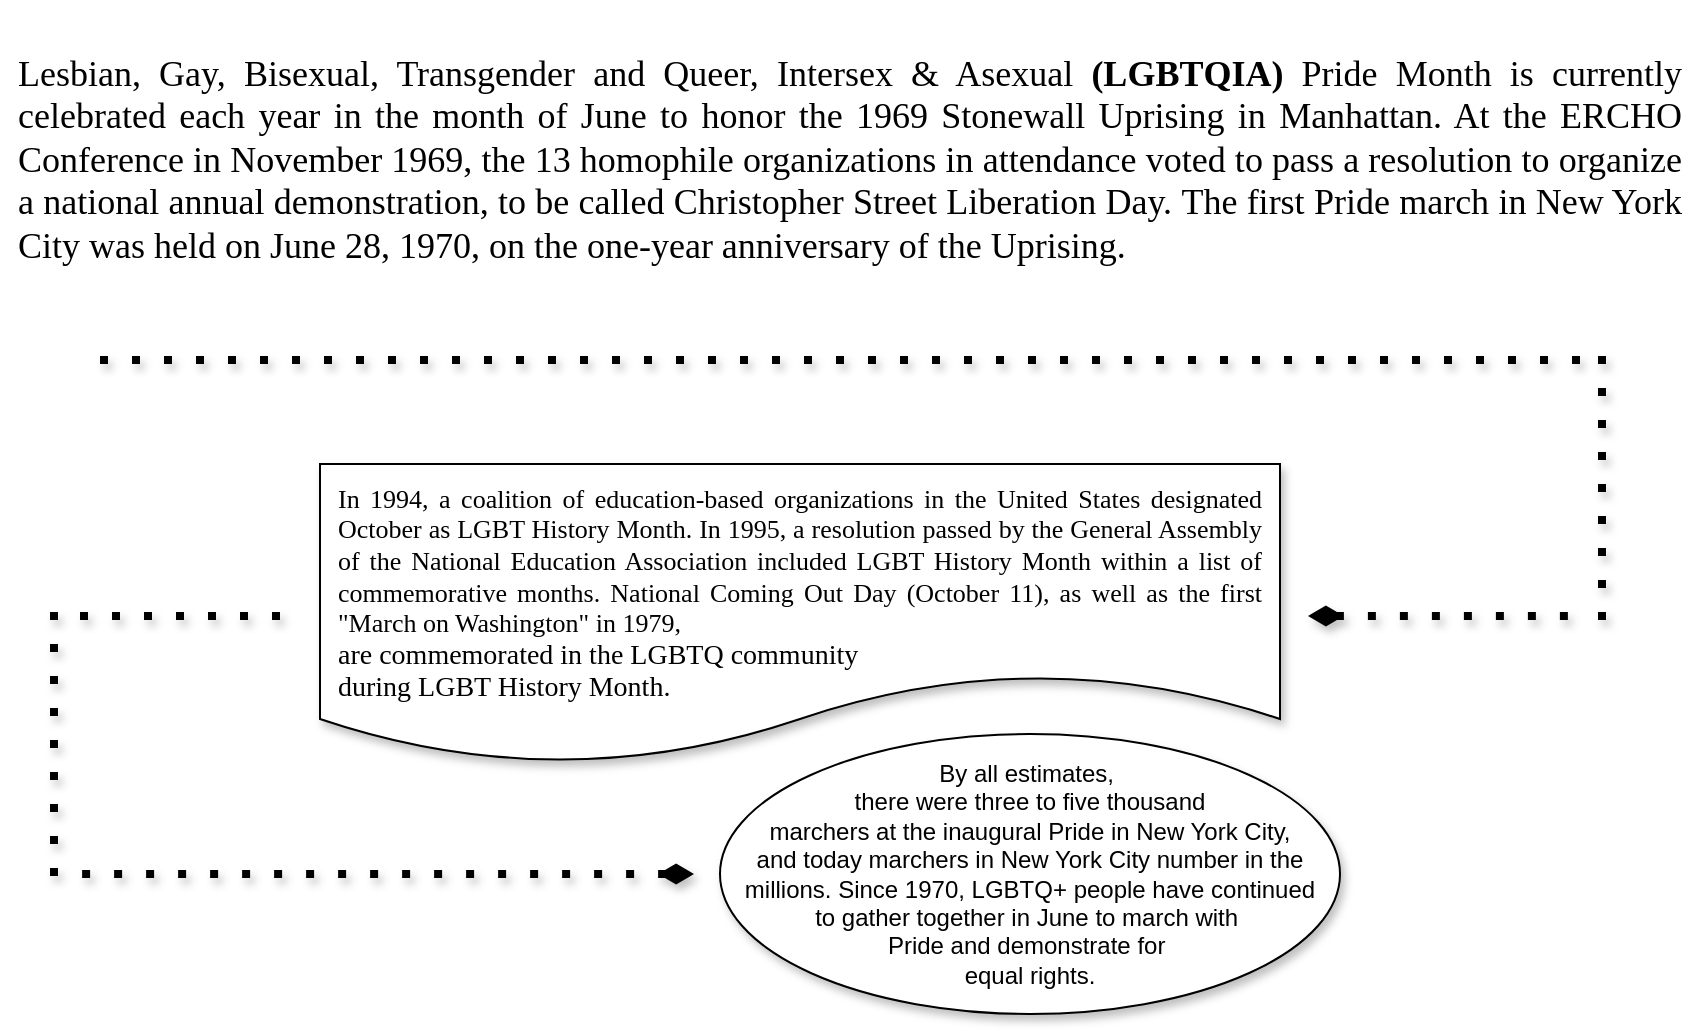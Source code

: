 <mxfile version="24.6.2" type="github">
  <diagram name="Page-1" id="uHh3shtCHyWxDmY_Cp5f">
    <mxGraphModel dx="1803" dy="683" grid="1" gridSize="10" guides="1" tooltips="1" connect="1" arrows="1" fold="1" page="1" pageScale="1" pageWidth="850" pageHeight="1100" math="0" shadow="0">
      <root>
        <mxCell id="0" />
        <mxCell id="1" parent="0" />
        <mxCell id="DjwjksHMTlBEf1zUzT7C-1" value="&lt;div style=&quot;text-align: justify;&quot;&gt;&lt;span style=&quot;font-size: 18px; font-family: Verdana; caret-color: rgb(255, 0, 0); text-align: start;&quot;&gt;Lesbian, Gay, Bisexual, Transgender and Queer, Intersex &amp;amp; Asexual&lt;span style=&quot;&quot; class=&quot;Apple-converted-space&quot;&gt;&amp;nbsp;&lt;/span&gt;&lt;/span&gt;&lt;b style=&quot;font-size: 18px; font-family: Verdana; caret-color: rgb(255, 0, 0); text-align: start;&quot;&gt;(LGBTQIA)&lt;/b&gt;&lt;span style=&quot;font-size: 18px; font-family: Verdana; caret-color: rgb(255, 0, 0); text-align: start;&quot;&gt;&lt;span class=&quot;Apple-converted-space&quot;&gt;&amp;nbsp;&lt;/span&gt;Pride Month is currently celebrated each year in the month of June to honor the&lt;span class=&quot;Apple-converted-space&quot;&gt;&amp;nbsp;&lt;/span&gt;&lt;/span&gt;&lt;font face=&quot;Verdana&quot;&gt;&lt;span style=&quot;font-size: 18px; text-align: start;&quot;&gt;1969 Stonewall Uprising in Manhattan&lt;/span&gt;&lt;/font&gt;&lt;span style=&quot;font-size: 18px; font-family: Verdana; caret-color: rgb(255, 0, 0); text-align: start;&quot;&gt;. At the ERCHO Conference in November 1969, the 13 homophile organizations in attendance voted to pass a resolution to organize a national annual demonstration, to be called Christopher Street Liberation Day.&amp;nbsp;The first Pride march in New York City was held on June 28, 1970, on the one-year anniversary of the Uprising.&lt;/span&gt;&lt;/div&gt;" style="text;html=1;align=center;verticalAlign=middle;whiteSpace=wrap;rounded=0;spacing=10;" vertex="1" parent="1">
          <mxGeometry width="850" height="160" as="geometry" />
        </mxCell>
        <mxCell id="DjwjksHMTlBEf1zUzT7C-2" value="" style="endArrow=none;dashed=1;html=1;dashPattern=1 3;strokeWidth=4;rounded=0;shadow=1;" edge="1" parent="1">
          <mxGeometry width="50" height="50" relative="1" as="geometry">
            <mxPoint x="50" y="180" as="sourcePoint" />
            <mxPoint x="800" y="180" as="targetPoint" />
          </mxGeometry>
        </mxCell>
        <mxCell id="DjwjksHMTlBEf1zUzT7C-3" value="" style="endArrow=none;dashed=1;html=1;dashPattern=1 3;strokeWidth=4;rounded=0;shadow=1;" edge="1" parent="1">
          <mxGeometry width="50" height="50" relative="1" as="geometry">
            <mxPoint x="801" y="310" as="sourcePoint" />
            <mxPoint x="801" y="170" as="targetPoint" />
          </mxGeometry>
        </mxCell>
        <mxCell id="DjwjksHMTlBEf1zUzT7C-4" value="" style="endArrow=none;dashed=1;html=1;dashPattern=1 3;strokeWidth=4;rounded=0;shadow=1;startArrow=diamondThin;startFill=1;" edge="1" parent="1">
          <mxGeometry width="50" height="50" relative="1" as="geometry">
            <mxPoint x="654" y="308" as="sourcePoint" />
            <mxPoint x="794" y="308" as="targetPoint" />
          </mxGeometry>
        </mxCell>
        <mxCell id="DjwjksHMTlBEf1zUzT7C-5" value="&lt;div style=&quot;text-align: justify; font-size: 13px; line-height: 120%;&quot;&gt;&lt;font face=&quot;Verdana&quot; style=&quot;font-size: 13px;&quot;&gt;&lt;span style=&quot;text-align: start; background-color: initial;&quot;&gt;&lt;font style=&quot;font-size: 13px;&quot;&gt;In 1994, a coalition of education-based organizations in the United States designated October as LGBT History Month. In 1995, a resolution passed by the General Assembly of the National Education Association included LGBT History Month within a list of commemorative months. National Coming Out Day&amp;nbsp;&lt;/font&gt;&lt;/span&gt;&lt;span style=&quot;background-color: initial; text-align: start;&quot;&gt;(October 11),&amp;nbsp;&lt;/span&gt;&lt;span style=&quot;background-color: initial; text-align: start;&quot;&gt;as well as the first &quot;March on Washington&quot; in 1979,&amp;nbsp;&lt;/span&gt;&lt;/font&gt;&lt;/div&gt;&lt;font face=&quot;XXYTlqU7NJRv6qRZ96kx&quot; style=&quot;&quot;&gt;&lt;div style=&quot;text-align: justify;&quot;&gt;&lt;span style=&quot;text-align: start; background-color: initial;&quot;&gt;&lt;font style=&quot;font-size: 14px;&quot;&gt;are commemorated in the LGBTQ community&lt;/font&gt;&lt;span style=&quot;font-size: 13px;&quot;&gt;&amp;nbsp;&lt;/span&gt;&lt;/span&gt;&lt;/div&gt;&lt;div style=&quot;text-align: justify;&quot;&gt;&lt;span style=&quot;text-align: start; background-color: initial;&quot;&gt;&lt;font style=&quot;font-size: 14px;&quot;&gt;during LGBT History Month.&lt;/font&gt;&lt;/span&gt;&lt;/div&gt;&lt;/font&gt;" style="shape=document;whiteSpace=wrap;html=1;boundedLbl=1;perimeterSpacing=0;spacing=10;spacingTop=25;shadow=1;" vertex="1" parent="1">
          <mxGeometry x="160" y="232" width="480" height="150" as="geometry" />
        </mxCell>
        <mxCell id="DjwjksHMTlBEf1zUzT7C-6" value="" style="endArrow=none;dashed=1;html=1;dashPattern=1 3;strokeWidth=4;rounded=0;shadow=1;" edge="1" parent="1">
          <mxGeometry width="50" height="50" relative="1" as="geometry">
            <mxPoint x="40" y="308" as="sourcePoint" />
            <mxPoint x="150" y="308" as="targetPoint" />
          </mxGeometry>
        </mxCell>
        <mxCell id="DjwjksHMTlBEf1zUzT7C-7" value="" style="endArrow=none;dashed=1;html=1;dashPattern=1 3;strokeWidth=4;rounded=0;shadow=1;" edge="1" parent="1">
          <mxGeometry width="50" height="50" relative="1" as="geometry">
            <mxPoint x="27" y="438" as="sourcePoint" />
            <mxPoint x="27" y="298" as="targetPoint" />
          </mxGeometry>
        </mxCell>
        <mxCell id="DjwjksHMTlBEf1zUzT7C-8" value="" style="endArrow=none;dashed=1;html=1;dashPattern=1 3;strokeWidth=4;rounded=0;shadow=1;startArrow=diamondThin;startFill=1;" edge="1" parent="1">
          <mxGeometry width="50" height="50" relative="1" as="geometry">
            <mxPoint x="347" y="437" as="sourcePoint" />
            <mxPoint x="37" y="437" as="targetPoint" />
          </mxGeometry>
        </mxCell>
        <mxCell id="DjwjksHMTlBEf1zUzT7C-11" value="&lt;div style=&quot;&quot;&gt;&lt;span style=&quot;font-family: &amp;quot;Abadi Extra Light&amp;quot;, sans-serif; caret-color: rgb(56, 87, 35); background-color: initial;&quot;&gt;&lt;font style=&quot;font-size: 12px;&quot;&gt;By all estimates,&amp;nbsp;&lt;/font&gt;&lt;/span&gt;&lt;/div&gt;&lt;div style=&quot;&quot;&gt;&lt;span style=&quot;font-family: &amp;quot;Abadi Extra Light&amp;quot;, sans-serif; caret-color: rgb(56, 87, 35); background-color: initial;&quot;&gt;&lt;font style=&quot;font-size: 12px;&quot;&gt;there were three to five thousand&lt;/font&gt;&lt;/span&gt;&lt;/div&gt;&lt;div style=&quot;&quot;&gt;&lt;span style=&quot;font-family: &amp;quot;Abadi Extra Light&amp;quot;, sans-serif; caret-color: rgb(56, 87, 35); background-color: initial;&quot;&gt;&lt;font style=&quot;font-size: 12px;&quot;&gt;marchers at the inaugural Pride in New York City,&lt;/font&gt;&lt;/span&gt;&lt;/div&gt;&lt;div style=&quot;&quot;&gt;&lt;span style=&quot;font-family: &amp;quot;Abadi Extra Light&amp;quot;, sans-serif; caret-color: rgb(56, 87, 35); background-color: initial;&quot;&gt;&lt;font style=&quot;font-size: 12px;&quot;&gt;and today marchers in New York City number in the millions. Since 1970, LGBTQ+ people have continued&lt;/font&gt;&lt;/span&gt;&lt;/div&gt;&lt;div style=&quot;&quot;&gt;&lt;span style=&quot;font-family: &amp;quot;Abadi Extra Light&amp;quot;, sans-serif; caret-color: rgb(56, 87, 35); background-color: initial;&quot;&gt;&lt;font style=&quot;font-size: 12px;&quot;&gt;to gather together in June to march with&amp;nbsp;&lt;/font&gt;&lt;/span&gt;&lt;/div&gt;&lt;div style=&quot;&quot;&gt;&lt;span style=&quot;font-family: &amp;quot;Abadi Extra Light&amp;quot;, sans-serif; caret-color: rgb(56, 87, 35); background-color: initial;&quot;&gt;&lt;font style=&quot;font-size: 12px;&quot;&gt;Pride and demonstrate for&amp;nbsp;&lt;/font&gt;&lt;/span&gt;&lt;/div&gt;&lt;div style=&quot;&quot;&gt;&lt;span style=&quot;font-family: &amp;quot;Abadi Extra Light&amp;quot;, sans-serif; caret-color: rgb(56, 87, 35); background-color: initial;&quot;&gt;&lt;font style=&quot;font-size: 12px;&quot;&gt;equal rights.&lt;/font&gt;&lt;/span&gt;&lt;/div&gt;" style="ellipse;whiteSpace=wrap;html=1;shadow=1;align=center;spacingRight=0;spacingLeft=0;spacing=2;" vertex="1" parent="1">
          <mxGeometry x="360" y="367" width="310" height="140" as="geometry" />
        </mxCell>
      </root>
    </mxGraphModel>
  </diagram>
</mxfile>
